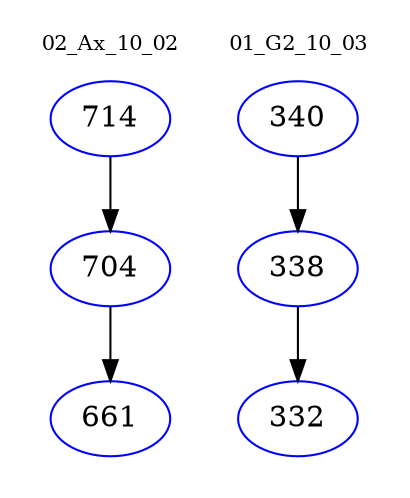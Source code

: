 digraph{
subgraph cluster_0 {
color = white
label = "02_Ax_10_02";
fontsize=10;
T0_714 [label="714", color="blue"]
T0_714 -> T0_704 [color="black"]
T0_704 [label="704", color="blue"]
T0_704 -> T0_661 [color="black"]
T0_661 [label="661", color="blue"]
}
subgraph cluster_1 {
color = white
label = "01_G2_10_03";
fontsize=10;
T1_340 [label="340", color="blue"]
T1_340 -> T1_338 [color="black"]
T1_338 [label="338", color="blue"]
T1_338 -> T1_332 [color="black"]
T1_332 [label="332", color="blue"]
}
}
